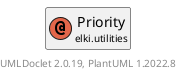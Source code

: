 @startuml
    remove .*\.(Instance|Par|Parameterizer|Factory)$
    set namespaceSeparator none
    hide empty fields
    hide empty methods

    annotation "<size:14>Priority\n<size:10>elki.utilities" as elki.utilities.Priority [[Priority.html]]

    center footer UMLDoclet 2.0.19, PlantUML 1.2022.8
@enduml
